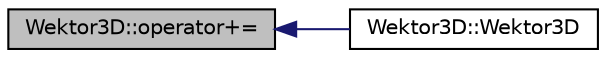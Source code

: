 digraph "Wektor3D::operator+="
{
  edge [fontname="Helvetica",fontsize="10",labelfontname="Helvetica",labelfontsize="10"];
  node [fontname="Helvetica",fontsize="10",shape=record];
  rankdir="LR";
  Node1 [label="Wektor3D::operator+=",height=0.2,width=0.4,color="black", fillcolor="grey75", style="filled", fontcolor="black"];
  Node1 -> Node2 [dir="back",color="midnightblue",fontsize="10",style="solid",fontname="Helvetica"];
  Node2 [label="Wektor3D::Wektor3D",height=0.2,width=0.4,color="black", fillcolor="white", style="filled",URL="$class_wektor3_d.html#afc9fde57d581f4e9378e371086579764"];
}
